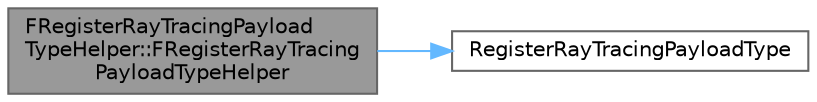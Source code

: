 digraph "FRegisterRayTracingPayloadTypeHelper::FRegisterRayTracingPayloadTypeHelper"
{
 // INTERACTIVE_SVG=YES
 // LATEX_PDF_SIZE
  bgcolor="transparent";
  edge [fontname=Helvetica,fontsize=10,labelfontname=Helvetica,labelfontsize=10];
  node [fontname=Helvetica,fontsize=10,shape=box,height=0.2,width=0.4];
  rankdir="LR";
  Node1 [id="Node000001",label="FRegisterRayTracingPayload\lTypeHelper::FRegisterRayTracing\lPayloadTypeHelper",height=0.2,width=0.4,color="gray40", fillcolor="grey60", style="filled", fontcolor="black",tooltip=" "];
  Node1 -> Node2 [id="edge1_Node000001_Node000002",color="steelblue1",style="solid",tooltip=" "];
  Node2 [id="Node000002",label="RegisterRayTracingPayloadType",height=0.2,width=0.4,color="grey40", fillcolor="white", style="filled",URL="$d2/dac/Shader_8h.html#af13dab7b2cc3972f717cd6bdf2650760",tooltip=" "];
}
